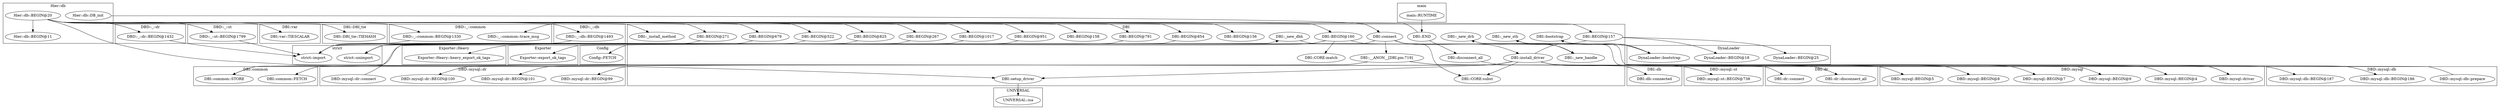 digraph {
graph [overlap=false]
subgraph cluster_Config {
	label="Config";
	"Config::FETCH";
}
subgraph cluster_DynaLoader {
	label="DynaLoader";
	"DynaLoader::BEGIN@18";
	"DynaLoader::BEGIN@25";
	"DynaLoader::bootstrap";
}
subgraph cluster_DBD_mysql_dr {
	label="DBD::mysql::dr";
	"DBD::mysql::dr::connect";
	"DBD::mysql::dr::BEGIN@99";
	"DBD::mysql::dr::BEGIN@101";
	"DBD::mysql::dr::BEGIN@100";
}
subgraph cluster_DBI {
	label="DBI";
	"DBI::BEGIN@951";
	"DBI::BEGIN@160";
	"DBI::BEGIN@271";
	"DBI::BEGIN@791";
	"DBI::bootstrap";
	"DBI::BEGIN@522";
	"DBI::BEGIN@679";
	"DBI::setup_driver";
	"DBI::BEGIN@158";
	"DBI::CORE:match";
	"DBI::BEGIN@157";
	"DBI::BEGIN@1017";
	"DBI::_new_handle";
	"DBI::_new_sth";
	"DBI::BEGIN@267";
	"DBI::BEGIN@825";
	"DBI::END";
	"DBI::BEGIN@854";
	"DBI::_install_method";
	"DBI::_new_dbh";
	"DBI::install_driver";
	"DBI::disconnect_all";
	"DBI::CORE:subst";
	"DBI::__ANON__[DBI.pm:719]";
	"DBI::_new_drh";
	"DBI::BEGIN@156";
	"DBI::connect";
}
subgraph cluster_main {
	label="main";
	"main::RUNTIME";
}
subgraph cluster_strict {
	label="strict";
	"strict::import";
	"strict::unimport";
}
subgraph cluster_DBD_mysql {
	label="DBD::mysql";
	"DBD::mysql::BEGIN@4";
	"DBD::mysql::BEGIN@9";
	"DBD::mysql::driver";
	"DBD::mysql::BEGIN@8";
	"DBD::mysql::BEGIN@5";
	"DBD::mysql::BEGIN@7";
}
subgraph cluster_DBI_common {
	label="DBI::common";
	"DBI::common::STORE";
	"DBI::common::FETCH";
}
subgraph cluster_DBI_db {
	label="DBI::db";
	"DBI::db::connected";
}
subgraph cluster_UNIVERSAL {
	label="UNIVERSAL";
	"UNIVERSAL::isa";
}
subgraph cluster_DBD___dr {
	label="DBD::_::dr";
	"DBD::_::dr::BEGIN@1432";
}
subgraph cluster_DBD___st {
	label="DBD::_::st";
	"DBD::_::st::BEGIN@1799";
}
subgraph cluster_DBI_var {
	label="DBI::var";
	"DBI::var::TIESCALAR";
}
subgraph cluster_DBD_mysql_db {
	label="DBD::mysql::db";
	"DBD::mysql::db::BEGIN@187";
	"DBD::mysql::db::prepare";
	"DBD::mysql::db::BEGIN@186";
}
subgraph cluster_DBI_DBI_tie {
	label="DBI::DBI_tie";
	"DBI::DBI_tie::TIEHASH";
}
subgraph cluster_Hier_db {
	label="Hier::db";
	"Hier::db::BEGIN@11";
	"Hier::db::BEGIN@20";
	"Hier::db::DB_init";
}
subgraph cluster_DBD_mysql_st {
	label="DBD::mysql::st";
	"DBD::mysql::st::BEGIN@738";
}
subgraph cluster_Exporter_Heavy {
	label="Exporter::Heavy";
	"Exporter::Heavy::heavy_export_ok_tags";
}
subgraph cluster_DBI_dr {
	label="DBI::dr";
	"DBI::dr::disconnect_all";
	"DBI::dr::connect";
}
subgraph cluster_Exporter {
	label="Exporter";
	"Exporter::export_ok_tags";
}
subgraph cluster_DBD___common {
	label="DBD::_::common";
	"DBD::_::common::BEGIN@1330";
	"DBD::_::common::trace_msg";
}
subgraph cluster_DBD___db {
	label="DBD::_::db";
	"DBD::_::db::BEGIN@1493";
}
"Hier::db::BEGIN@20" -> "DBI::BEGIN@160";
"DBI::install_driver" -> "DBD::mysql::dr::BEGIN@101";
"Hier::db::BEGIN@20" -> "DBI::BEGIN@271";
"DBI::__ANON__[DBI.pm:719]" -> "DBI::db::connected";
"DBD::mysql::db::prepare" -> "DBI::_new_sth";
"main::RUNTIME" -> "DBI::END";
"Hier::db::BEGIN@20" -> "DBI::BEGIN@854";
"Hier::db::BEGIN@20" -> "DBI::DBI_tie::TIEHASH";
"DBI::connect" -> "DBI::install_driver";
"DBI::install_driver" -> "DBD::mysql::BEGIN@9";
"DBI::install_driver" -> "DynaLoader::bootstrap";
"DBI::BEGIN@160" -> "DynaLoader::bootstrap";
"Hier::db::BEGIN@20" -> "DBI::BEGIN@951";
"DBI::BEGIN@160" -> "Exporter::Heavy::heavy_export_ok_tags";
"DBI::install_driver" -> "DBD::mysql::driver";
"DBI::BEGIN@951" -> "strict::unimport";
"DBI::BEGIN@791" -> "strict::unimport";
"DBI::BEGIN@522" -> "strict::unimport";
"DBI::BEGIN@679" -> "strict::unimport";
"DBI::BEGIN@1017" -> "strict::unimport";
"DBI::BEGIN@267" -> "strict::unimport";
"DBI::BEGIN@825" -> "strict::unimport";
"DBI::BEGIN@854" -> "strict::unimport";
"DBI::disconnect_all" -> "DBI::dr::disconnect_all";
"DBI::setup_driver" -> "UNIVERSAL::isa";
"Hier::db::BEGIN@20" -> "DBI::var::TIESCALAR";
"Hier::db::BEGIN@20" -> "DBI::BEGIN@1017";
"DBI::install_driver" -> "DBD::mysql::BEGIN@7";
"Hier::db::BEGIN@20" -> "DBD::_::db::BEGIN@1493";
"DBI::install_driver" -> "DBD::mysql::db::BEGIN@187";
"Hier::db::BEGIN@20" -> "DBI::BEGIN@825";
"Hier::db::BEGIN@20" -> "DBI::_install_method";
"DBD::mysql::dr::connect" -> "DBI::_new_dbh";
"DBI::install_driver" -> "DBD::mysql::BEGIN@4";
"DBI::END" -> "DBI::disconnect_all";
"DBD::mysql::driver" -> "DBI::_new_drh";
"DBI::install_driver" -> "DBD::mysql::db::BEGIN@186";
"DBI::BEGIN@157" -> "DynaLoader::BEGIN@25";
"DBI::END" -> "DBD::_::common::trace_msg";
"DynaLoader::bootstrap" -> "DBI::bootstrap";
"DBI::BEGIN@160" -> "DBI::CORE:match";
"DBI::BEGIN@160" -> "Exporter::export_ok_tags";
"Hier::db::BEGIN@20" -> "DBI::BEGIN@157";
"DBI::install_driver" -> "DBD::mysql::BEGIN@8";
"DBI::install_driver" -> "DBD::mysql::dr::BEGIN@99";
"DBI::__ANON__[DBI.pm:719]" -> "DBI::common::FETCH";
"Hier::db::BEGIN@20" -> "DBD::_::st::BEGIN@1799";
"DBI::install_driver" -> "DBD::mysql::st::BEGIN@738";
"DBI::install_driver" -> "DBI::CORE:subst";
"DBI::connect" -> "DBI::CORE:subst";
"DBI::BEGIN@157" -> "DynaLoader::BEGIN@18";
"DBI::connect" -> "DBI::__ANON__[DBI.pm:719]";
"Hier::db::BEGIN@20" -> "DBD::_::dr::BEGIN@1432";
"Hier::db::DB_init" -> "DBI::connect";
"Hier::db::BEGIN@20" -> "Hier::db::BEGIN@11";
"DBI::__ANON__[DBI.pm:719]" -> "DBI::dr::connect";
"DBI::install_driver" -> "DBD::mysql::dr::BEGIN@100";
"Hier::db::BEGIN@20" -> "DBI::BEGIN@791";
"Hier::db::BEGIN@20" -> "DBI::BEGIN@522";
"Hier::db::BEGIN@20" -> "DBI::BEGIN@679";
"DBI::install_driver" -> "DBI::setup_driver";
"Hier::db::BEGIN@20" -> "DBI::setup_driver";
"Hier::db::BEGIN@20" -> "DBI::BEGIN@158";
"DBI::install_driver" -> "DBD::mysql::BEGIN@5";
"DBI::_new_dbh" -> "DBI::_new_handle";
"DBI::_new_sth" -> "DBI::_new_handle";
"DBI::_new_drh" -> "DBI::_new_handle";
"DBI::BEGIN@157" -> "Config::FETCH";
"Hier::db::BEGIN@20" -> "DBI::BEGIN@267";
"Hier::db::BEGIN@20" -> "DBD::_::common::BEGIN@1330";
"DBI::BEGIN@271" -> "strict::import";
"DBD::_::st::BEGIN@1799" -> "strict::import";
"DBD::_::dr::BEGIN@1432" -> "strict::import";
"DBD::_::db::BEGIN@1493" -> "strict::import";
"DBD::_::common::BEGIN@1330" -> "strict::import";
"Hier::db::BEGIN@20" -> "DBI::BEGIN@156";
"DBI::__ANON__[DBI.pm:719]" -> "DBI::common::STORE";
"DBI::connect" -> "DBI::common::STORE";
}
